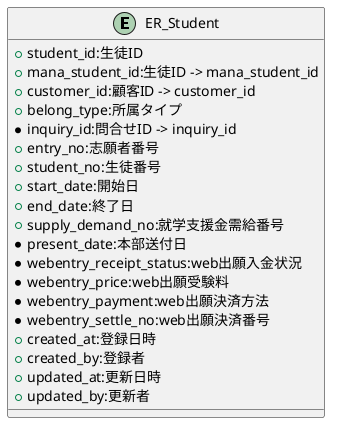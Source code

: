 @startuml

entity "ER_Student"{
    + student_id:生徒ID
    + mana_student_id:生徒ID -> mana_student_id
    + customer_id:顧客ID -> customer_id
    + belong_type:所属タイプ
    * inquiry_id:問合せID -> inquiry_id
    + entry_no:志願者番号
    + student_no:生徒番号
    + start_date:開始日
    + end_date:終了日
    + supply_demand_no:就学支援金需給番号
    * present_date:本部送付日
    * webentry_receipt_status:web出願入金状況
    * webentry_price:web出願受験料
    * webentry_payment:web出願決済方法
    * webentry_settle_no:web出願決済番号
    + created_at:登録日時
    + created_by:登録者
    + updated_at:更新日時
    + updated_by:更新者
}

@enduml